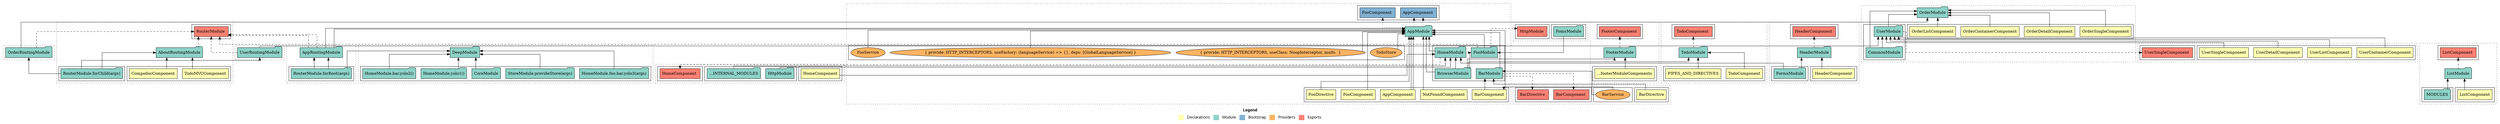 digraph dependencies { node [shape="rect", style="filled", colorscheme=set312]; ranksep=0.4; compound=false; remincross=true; splines=true; splines=ortho; rankdir=LR; rankdir=TB; rankdir=BT; label=<<table BORDER="0"> <tr> <td colspan="5" align="center"><b>Legend</b></td> </tr> <tr> <td> <table BORDER="0"> <tr> <td bgcolor="#ffffb3" width="20"></td> <td>  Declarations</td> </tr> </table> </td> <td> <table BORDER="0"> <tr> <td bgcolor="#8dd3c7" width="20"></td> <td>  Module</td> </tr> </table> </td> <td> <table BORDER="0"> <tr> <td bgcolor="#80b1d3" width="20"></td> <td>  Bootstrap</td> </tr> </table> </td> <td> <table BORDER="0"> <tr> <td bgcolor="#fdb462" width="20"></td> <td>  Providers</td> </tr> </table> </td> <td> <table BORDER="0"> <tr> <td bgcolor="#fb8072" width="20"></td> <td>  Exports</td> </tr> </table> </td> </tr></table>>; ratio=compress; fontname="sans-serif";  subgraph "cluster_AboutRoutingModule" { label=""; style="dotted";node [shape="folder", fillcolor=1]; subgraph cluster_AboutRoutingModule_declarations { style="solid";node [style="filled", shape="rect"]; node [fillcolor=2]; "TodoMVCComponent"; node [fillcolor=2]; "CompodocComponent"; }  "TodoMVCComponent" -> "AboutRoutingModule" [style="solid", lhead="cluster_AboutRoutingModule" ltail="cluster_AboutRoutingModule_declarations"]; subgraph "cluster_AboutRoutingModule_TodoMVCComponent_providers" { style="solid";  }  "CompodocComponent" -> "AboutRoutingModule" [style="solid", lhead="cluster_AboutRoutingModule" ltail="cluster_AboutRoutingModule_declarations"]; subgraph "cluster_AboutRoutingModule_CompodocComponent_providers" { style="solid";  }    subgraph cluster_AboutRoutingModule_imports { style="solid"; node [style="filled", fillcolor=1, shape="rect"];    "RouterModule.forChild(args)" [label="RouterModule.forChild(args)", shape="folder"];   }    "RouterModule.forChild(args)" -> "AboutRoutingModule" [lhead="cluster_AboutRoutingModule", ltail="cluster_AboutRoutingModule_imports"];     subgraph cluster_AboutRoutingModule_exports { style="solid";node [style="filled", fillcolor=4, shape="rect"];"RouterModule " [label="RouterModule ", shape="rect"]}  "AboutRoutingModule" -> "RouterModule " [style="dashed", ltail="cluster_AboutRoutingModule" lhead="cluster_AboutRoutingModule_exports"];    subgraph cluster_AboutRoutingModule_bootstrap { style="solid"; node [style="filled", fillcolor=5, shape="rect"];  }    subgraph cluster_AboutRoutingModule_providers { style="solid"; node [style="filled", fillcolor=6, shape="rect"];   }     }  subgraph "cluster_AppRoutingModule" { label=""; style="dotted";node [shape="folder", fillcolor=1]; subgraph cluster_AppRoutingModule_declarations { style="solid";node [style="filled", shape="rect"]; }    subgraph cluster_AppRoutingModule_imports { style="solid"; node [style="filled", fillcolor=1, shape="rect"];    "RouterModule.forRoot(args)" [label="RouterModule.forRoot(args)", shape="folder"];   }    "RouterModule.forRoot(args)" -> "AppRoutingModule" [lhead="cluster_AppRoutingModule", ltail="cluster_AppRoutingModule_imports"];     subgraph cluster_AppRoutingModule_exports { style="solid";node [style="filled", fillcolor=4, shape="rect"];"RouterModule " [label="RouterModule ", shape="rect"]}  "AppRoutingModule" -> "RouterModule " [style="dashed", ltail="cluster_AppRoutingModule" lhead="cluster_AppRoutingModule_exports"];    subgraph cluster_AppRoutingModule_bootstrap { style="solid"; node [style="filled", fillcolor=5, shape="rect"];  }    subgraph cluster_AppRoutingModule_providers { style="solid"; node [style="filled", fillcolor=6, shape="rect"];   }     }  subgraph "cluster_AppModule" { label=""; style="dotted";node [shape="folder", fillcolor=1]; subgraph cluster_AppModule_declarations { style="solid";node [style="filled", shape="rect"]; node [fillcolor=2]; "AppComponent"; }  "AppComponent" -> "AppModule" [style="solid", lhead="cluster_AppModule" ltail="cluster_AppModule_declarations"]; subgraph "cluster_AppModule_AppComponent_providers" { style="solid";  }    subgraph cluster_AppModule_imports { style="solid"; node [style="filled", fillcolor=1, shape="rect"];    "HomeModule" [label="HomeModule", shape="folder"];    "AppRoutingModule" [label="AppRoutingModule", shape="folder"];   }    "HomeModule" -> "AppModule" [lhead="cluster_AppModule", ltail="cluster_AppModule_imports"];    "AppRoutingModule" -> "AppModule" [lhead="cluster_AppModule", ltail="cluster_AppModule_imports"];     subgraph cluster_AppModule_exports { style="solid";node [style="filled", fillcolor=4, shape="rect"];}    subgraph cluster_AppModule_bootstrap { style="solid"; node [style="filled", fillcolor=5, shape="rect"];  "AppComponent " [label="AppComponent ", shape="rect"]  }  "AppModule" -> "AppComponent " [style="dotted", lhead="cluster_AppModule_bootstrap" ltail="cluster_AppModule"];    subgraph cluster_AppModule_providers { style="solid"; node [style="filled", fillcolor=6, shape="rect"];    "TodoStore" [label="TodoStore", shape="oval"];    "{ provide: HTTP_INTERCEPTORS, useClass: NoopInterceptor, multi:  }" [label="{ provide: HTTP_INTERCEPTORS, useClass: NoopInterceptor, multi:  }", shape="oval"];    "{ provide: HTTP_INTERCEPTORS, useFactory: (languageService) => {}, deps: [GlobalLanguageService] }" [label="{ provide: HTTP_INTERCEPTORS, useFactory: (languageService) => {}, deps: [GlobalLanguageService] }", shape="oval"];   }    "TodoStore" -> "AppModule" [lhead="cluster_AppModule", ltail="cluster_AppModule_providers"];    "{ provide: HTTP_INTERCEPTORS, useClass: NoopInterceptor, multi:  }" -> "AppModule" [lhead="cluster_AppModule", ltail="cluster_AppModule_providers"];    "{ provide: HTTP_INTERCEPTORS, useFactory: (languageService) => {}, deps: [GlobalLanguageService] }" -> "AppModule" [lhead="cluster_AppModule", ltail="cluster_AppModule_providers"];     }  subgraph "cluster_FooterModule" { label=""; style="dotted";node [shape="folder", fillcolor=1]; subgraph cluster_FooterModule_declarations { style="solid";node [style="filled", shape="rect"]; node [fillcolor=2]; "...footerModuleComponents"; }  "...footerModuleComponents" -> "FooterModule" [style="solid", lhead="cluster_FooterModule" ltail="cluster_FooterModule_declarations"]; subgraph "cluster_FooterModule_...footerModuleComponents_providers" { style="solid";  }    subgraph cluster_FooterModule_imports { style="solid"; node [style="filled", fillcolor=1, shape="rect"];    "BrowserModule" [label="BrowserModule", shape="folder"];   }    "BrowserModule" -> "FooterModule" [lhead="cluster_FooterModule", ltail="cluster_FooterModule_imports"];     subgraph cluster_FooterModule_exports { style="solid";node [style="filled", fillcolor=4, shape="rect"];"FooterComponent " [label="FooterComponent ", shape="rect"]}  "FooterModule" -> "FooterComponent " [style="dashed", ltail="cluster_FooterModule" lhead="cluster_FooterModule_exports"];    subgraph cluster_FooterModule_bootstrap { style="solid"; node [style="filled", fillcolor=5, shape="rect"];  }    subgraph cluster_FooterModule_providers { style="solid"; node [style="filled", fillcolor=6, shape="rect"];   }     }  subgraph "cluster_HeaderModule" { label=""; style="dotted";node [shape="folder", fillcolor=1]; subgraph cluster_HeaderModule_declarations { style="solid";node [style="filled", shape="rect"]; node [fillcolor=2]; "HeaderComponent"; }  "HeaderComponent" -> "HeaderModule" [style="solid", lhead="cluster_HeaderModule" ltail="cluster_HeaderModule_declarations"]; subgraph "cluster_HeaderModule_HeaderComponent_providers" { style="solid";  }    subgraph cluster_HeaderModule_imports { style="solid"; node [style="filled", fillcolor=1, shape="rect"];    "FormsModule" [label="FormsModule", shape="folder"];   }    "FormsModule" -> "HeaderModule" [lhead="cluster_HeaderModule", ltail="cluster_HeaderModule_imports"];     subgraph cluster_HeaderModule_exports { style="solid";node [style="filled", fillcolor=4, shape="rect"];"HeaderComponent " [label="HeaderComponent ", shape="rect"]}  "HeaderModule" -> "HeaderComponent " [style="dashed", ltail="cluster_HeaderModule" lhead="cluster_HeaderModule_exports"];    subgraph cluster_HeaderModule_bootstrap { style="solid"; node [style="filled", fillcolor=5, shape="rect"];  }    subgraph cluster_HeaderModule_providers { style="solid"; node [style="filled", fillcolor=6, shape="rect"];   }     }  subgraph "cluster_HomeModule" { label=""; style="dotted";node [shape="folder", fillcolor=1]; subgraph cluster_HomeModule_declarations { style="solid";node [style="filled", shape="rect"]; node [fillcolor=2]; "HomeComponent"; }  "HomeComponent" -> "HomeModule" [style="solid", lhead="cluster_HomeModule" ltail="cluster_HomeModule_declarations"]; subgraph "cluster_HomeModule_HomeComponent_providers" { style="solid";  }    subgraph cluster_HomeModule_imports { style="solid"; node [style="filled", fillcolor=1, shape="rect"];    "BrowserModule" [label="BrowserModule", shape="folder"];    "FormsModule" [label="FormsModule", shape="folder"];    "HttpModule" [label="HttpModule", shape="folder"];    "...INTERNAL_MODULES" [label="...INTERNAL_MODULES", shape="folder"];   }    "BrowserModule" -> "HomeModule" [lhead="cluster_HomeModule", ltail="cluster_HomeModule_imports"];    "FormsModule" -> "HomeModule" [lhead="cluster_HomeModule", ltail="cluster_HomeModule_imports"];    "HttpModule" -> "HomeModule" [lhead="cluster_HomeModule", ltail="cluster_HomeModule_imports"];    "...INTERNAL_MODULES" -> "HomeModule" [lhead="cluster_HomeModule", ltail="cluster_HomeModule_imports"];     subgraph cluster_HomeModule_exports { style="solid";node [style="filled", fillcolor=4, shape="rect"];"HomeComponent " [label="HomeComponent ", shape="rect"]}  "HomeModule" -> "HomeComponent " [style="dashed", ltail="cluster_HomeModule" lhead="cluster_HomeModule_exports"];    subgraph cluster_HomeModule_bootstrap { style="solid"; node [style="filled", fillcolor=5, shape="rect"];  }    subgraph cluster_HomeModule_providers { style="solid"; node [style="filled", fillcolor=6, shape="rect"];   }     }  subgraph "cluster_ListModule" { label=""; style="dotted";node [shape="folder", fillcolor=1]; subgraph cluster_ListModule_declarations { style="solid";node [style="filled", shape="rect"]; node [fillcolor=2]; "ListComponent"; }  "ListComponent" -> "ListModule" [style="solid", lhead="cluster_ListModule" ltail="cluster_ListModule_declarations"]; subgraph "cluster_ListModule_ListComponent_providers" { style="solid";  }    subgraph cluster_ListModule_imports { style="solid"; node [style="filled", fillcolor=1, shape="rect"];    "MODULES" [label="MODULES", shape="folder"];   }    "MODULES" -> "ListModule" [lhead="cluster_ListModule", ltail="cluster_ListModule_imports"];     subgraph cluster_ListModule_exports { style="solid";node [style="filled", fillcolor=4, shape="rect"];"ListComponent " [label="ListComponent ", shape="rect"]}  "ListModule" -> "ListComponent " [style="dashed", ltail="cluster_ListModule" lhead="cluster_ListModule_exports"];    subgraph cluster_ListModule_bootstrap { style="solid"; node [style="filled", fillcolor=5, shape="rect"];  }    subgraph cluster_ListModule_providers { style="solid"; node [style="filled", fillcolor=6, shape="rect"];   }     }  subgraph "cluster_TodoModule" { label=""; style="dotted";node [shape="folder", fillcolor=1]; subgraph cluster_TodoModule_declarations { style="solid";node [style="filled", shape="rect"]; node [fillcolor=2]; "TodoComponent"; node [fillcolor=2]; "PIPES_AND_DIRECTIVES"; }  "TodoComponent" -> "TodoModule" [style="solid", lhead="cluster_TodoModule" ltail="cluster_TodoModule_declarations"]; subgraph "cluster_TodoModule_TodoComponent_providers" { style="solid";  }  "PIPES_AND_DIRECTIVES" -> "TodoModule" [style="solid", lhead="cluster_TodoModule" ltail="cluster_TodoModule_declarations"]; subgraph "cluster_TodoModule_PIPES_AND_DIRECTIVES_providers" { style="solid";  }    subgraph cluster_TodoModule_imports { style="solid"; node [style="filled", fillcolor=1, shape="rect"];    "BrowserModule" [label="BrowserModule", shape="folder"];   }    "BrowserModule" -> "TodoModule" [lhead="cluster_TodoModule", ltail="cluster_TodoModule_imports"];     subgraph cluster_TodoModule_exports { style="solid";node [style="filled", fillcolor=4, shape="rect"];"TodoComponent " [label="TodoComponent ", shape="rect"]}  "TodoModule" -> "TodoComponent " [style="dashed", ltail="cluster_TodoModule" lhead="cluster_TodoModule_exports"];    subgraph cluster_TodoModule_bootstrap { style="solid"; node [style="filled", fillcolor=5, shape="rect"];  }    subgraph cluster_TodoModule_providers { style="solid"; node [style="filled", fillcolor=6, shape="rect"];   }     }  subgraph "cluster_AppModule" { label=""; style="dotted";node [shape="folder", fillcolor=1]; subgraph cluster_AppModule_declarations { style="solid";node [style="filled", shape="rect"]; node [fillcolor=2]; "FooDirective"; node [fillcolor=2]; "FooComponent"; node [fillcolor=2]; "BarComponent"; }  "FooDirective" -> "AppModule" [style="solid", lhead="cluster_AppModule" ltail="cluster_AppModule_declarations"]; subgraph "cluster_AppModule_FooDirective_providers" { style="solid";  }  "FooComponent" -> "AppModule" [style="solid", lhead="cluster_AppModule" ltail="cluster_AppModule_declarations"]; subgraph "cluster_AppModule_FooComponent_providers" { style="solid";  }  "BarComponent" -> "AppModule" [style="solid", lhead="cluster_AppModule" ltail="cluster_AppModule_declarations"]; subgraph "cluster_AppModule_BarComponent_providers" { style="solid";  }    subgraph cluster_AppModule_imports { style="solid"; node [style="filled", fillcolor=1, shape="rect"];    "BarModule" [label="BarModule", shape="folder"];    "FooModule" [label="FooModule", shape="folder"];   }    "BarModule" -> "AppModule" [lhead="cluster_AppModule", ltail="cluster_AppModule_imports"];    "FooModule" -> "AppModule" [lhead="cluster_AppModule", ltail="cluster_AppModule_imports"];     subgraph cluster_AppModule_exports { style="solid";node [style="filled", fillcolor=4, shape="rect"];}    subgraph cluster_AppModule_bootstrap { style="solid"; node [style="filled", fillcolor=5, shape="rect"];  "FooComponent " [label="FooComponent ", shape="rect"]  }  "AppModule" -> "FooComponent " [style="dotted", lhead="cluster_AppModule_bootstrap" ltail="cluster_AppModule"];    subgraph cluster_AppModule_providers { style="solid"; node [style="filled", fillcolor=6, shape="rect"];    "FooService" [label="FooService", shape="oval"];   }    "FooService" -> "AppModule" [lhead="cluster_AppModule", ltail="cluster_AppModule_providers"];     }  subgraph "cluster_BarModule" { label=""; style="dotted";node [shape="folder", fillcolor=1]; subgraph cluster_BarModule_declarations { style="solid";node [style="filled", shape="rect"]; node [fillcolor=2]; "BarDirective"; node [fillcolor=2]; "BarComponent"; }  "BarDirective" -> "BarModule" [style="solid", lhead="cluster_BarModule" ltail="cluster_BarModule_declarations"]; subgraph "cluster_BarModule_BarDirective_providers" { style="solid";  }  "BarComponent" -> "BarModule" [style="solid", lhead="cluster_BarModule" ltail="cluster_BarModule_declarations"]; subgraph "cluster_BarModule_BarComponent_providers" { style="solid";  node [fillcolor=6, shape="oval", style="filled"]; "BarService" -> "BarComponent" [lhead="cluster_BarModule_declarations" ltail="cluster_BarModule_BarComponent_providers"];  }    subgraph cluster_BarModule_imports { style="solid"; node [style="filled", fillcolor=1, shape="rect"];   }     subgraph cluster_BarModule_exports { style="solid";node [style="filled", fillcolor=4, shape="rect"];"BarDirective " [label="BarDirective ", shape="rect"]"BarComponent " [label="BarComponent ", shape="rect"]}  "BarModule" -> "BarDirective " [style="dashed", ltail="cluster_BarModule" lhead="cluster_BarModule_exports"];  "BarModule" -> "BarComponent " [style="dashed", ltail="cluster_BarModule" lhead="cluster_BarModule_exports"];    subgraph cluster_BarModule_bootstrap { style="solid"; node [style="filled", fillcolor=5, shape="rect"];  }    subgraph cluster_BarModule_providers { style="solid"; node [style="filled", fillcolor=6, shape="rect"];    "BarService" [label="BarService", shape="oval"];   }    "BarService" -> "BarModule" [lhead="cluster_BarModule", ltail="cluster_BarModule_providers"];     }  subgraph "cluster_DeepModule" { label=""; style="dotted";node [shape="folder", fillcolor=1]; subgraph cluster_DeepModule_declarations { style="solid";node [style="filled", shape="rect"]; }    subgraph cluster_DeepModule_imports { style="solid"; node [style="filled", fillcolor=1, shape="rect"];    "RouterModule.forRoot(args)" [label="RouterModule.forRoot(args)", shape="folder"];    "StoreModule.provideStore(args)" [label="StoreModule.provideStore(args)", shape="folder"];    "CoreModule" [label="CoreModule", shape="folder"];    "HomeModule.yolo1()" [label="HomeModule.yolo1()", shape="folder"];    "HomeModule.bar.yolo2()" [label="HomeModule.bar.yolo2()", shape="folder"];    "HomeModule.foo.bar.yolo3(args)" [label="HomeModule.foo.bar.yolo3(args)", shape="folder"];   }    "RouterModule.forRoot(args)" -> "DeepModule" [lhead="cluster_DeepModule", ltail="cluster_DeepModule_imports"];    "StoreModule.provideStore(args)" -> "DeepModule" [lhead="cluster_DeepModule", ltail="cluster_DeepModule_imports"];    "CoreModule" -> "DeepModule" [lhead="cluster_DeepModule", ltail="cluster_DeepModule_imports"];    "HomeModule.yolo1()" -> "DeepModule" [lhead="cluster_DeepModule", ltail="cluster_DeepModule_imports"];    "HomeModule.bar.yolo2()" -> "DeepModule" [lhead="cluster_DeepModule", ltail="cluster_DeepModule_imports"];    "HomeModule.foo.bar.yolo3(args)" -> "DeepModule" [lhead="cluster_DeepModule", ltail="cluster_DeepModule_imports"];     subgraph cluster_DeepModule_exports { style="solid";node [style="filled", fillcolor=4, shape="rect"];}    subgraph cluster_DeepModule_bootstrap { style="solid"; node [style="filled", fillcolor=5, shape="rect"];  }    subgraph cluster_DeepModule_providers { style="solid"; node [style="filled", fillcolor=6, shape="rect"];   }     }  subgraph "cluster_EmptyModule" { label=""; style="dotted";node [shape="folder", fillcolor=1]; subgraph cluster_EmptyModule_declarations { style="solid";node [style="filled", shape="rect"]; }    subgraph cluster_EmptyModule_imports { style="solid"; node [style="filled", fillcolor=1, shape="rect"];   }     subgraph cluster_EmptyModule_exports { style="solid";node [style="filled", fillcolor=4, shape="rect"];}    subgraph cluster_EmptyModule_bootstrap { style="solid"; node [style="filled", fillcolor=5, shape="rect"];  }    subgraph cluster_EmptyModule_providers { style="solid"; node [style="filled", fillcolor=6, shape="rect"];   }     }  subgraph "cluster_FooModule" { label=""; style="dotted";node [shape="folder", fillcolor=1]; subgraph cluster_FooModule_declarations { style="solid";node [style="filled", shape="rect"]; }    subgraph cluster_FooModule_imports { style="solid"; node [style="filled", fillcolor=1, shape="rect"];    "BrowserModule" [label="BrowserModule", shape="folder"];    "FomsModule" [label="FomsModule", shape="folder"];   }    "BrowserModule" -> "FooModule" [lhead="cluster_FooModule", ltail="cluster_FooModule_imports"];    "FomsModule" -> "FooModule" [lhead="cluster_FooModule", ltail="cluster_FooModule_imports"];     subgraph cluster_FooModule_exports { style="solid";node [style="filled", fillcolor=4, shape="rect"];"RouterModule " [label="RouterModule ", shape="rect"]"HttpModule " [label="HttpModule ", shape="rect"]}  "FooModule" -> "RouterModule " [style="dashed", ltail="cluster_FooModule" lhead="cluster_FooModule_exports"];  "FooModule" -> "HttpModule " [style="dashed", ltail="cluster_FooModule" lhead="cluster_FooModule_exports"];    subgraph cluster_FooModule_bootstrap { style="solid"; node [style="filled", fillcolor=5, shape="rect"];  }    subgraph cluster_FooModule_providers { style="solid"; node [style="filled", fillcolor=6, shape="rect"];   }     }  subgraph "cluster_AppRoutingModule" { label=""; style="dotted";node [shape="folder", fillcolor=1]; subgraph cluster_AppRoutingModule_declarations { style="solid";node [style="filled", shape="rect"]; }    subgraph cluster_AppRoutingModule_imports { style="solid"; node [style="filled", fillcolor=1, shape="rect"];    "RouterModule.forRoot(args)" [label="RouterModule.forRoot(args)", shape="folder"];   }    "RouterModule.forRoot(args)" -> "AppRoutingModule" [lhead="cluster_AppRoutingModule", ltail="cluster_AppRoutingModule_imports"];     subgraph cluster_AppRoutingModule_exports { style="solid";node [style="filled", fillcolor=4, shape="rect"];"RouterModule " [label="RouterModule ", shape="rect"]}  "AppRoutingModule" -> "RouterModule " [style="dashed", ltail="cluster_AppRoutingModule" lhead="cluster_AppRoutingModule_exports"];    subgraph cluster_AppRoutingModule_bootstrap { style="solid"; node [style="filled", fillcolor=5, shape="rect"];  }    subgraph cluster_AppRoutingModule_providers { style="solid"; node [style="filled", fillcolor=6, shape="rect"];   }     }  subgraph "cluster_AppModule" { label=""; style="dotted";node [shape="folder", fillcolor=1]; subgraph cluster_AppModule_declarations { style="solid";node [style="filled", shape="rect"]; node [fillcolor=2]; "AppComponent"; node [fillcolor=2]; "NotFoundComponent"; }  "AppComponent" -> "AppModule" [style="solid", lhead="cluster_AppModule" ltail="cluster_AppModule_declarations"]; subgraph "cluster_AppModule_AppComponent_providers" { style="solid";  }  "NotFoundComponent" -> "AppModule" [style="solid", lhead="cluster_AppModule" ltail="cluster_AppModule_declarations"]; subgraph "cluster_AppModule_NotFoundComponent_providers" { style="solid";  }    subgraph cluster_AppModule_imports { style="solid"; node [style="filled", fillcolor=1, shape="rect"];    "BrowserModule" [label="BrowserModule", shape="folder"];    "AppRoutingModule" [label="AppRoutingModule", shape="folder"];   }    "BrowserModule" -> "AppModule" [lhead="cluster_AppModule", ltail="cluster_AppModule_imports"];    "AppRoutingModule" -> "AppModule" [lhead="cluster_AppModule", ltail="cluster_AppModule_imports"];     subgraph cluster_AppModule_exports { style="solid";node [style="filled", fillcolor=4, shape="rect"];}    subgraph cluster_AppModule_bootstrap { style="solid"; node [style="filled", fillcolor=5, shape="rect"];  "AppComponent " [label="AppComponent ", shape="rect"]  }  "AppModule" -> "AppComponent " [style="dotted", lhead="cluster_AppModule_bootstrap" ltail="cluster_AppModule"];    subgraph cluster_AppModule_providers { style="solid"; node [style="filled", fillcolor=6, shape="rect"];   }     }  subgraph "cluster_OrderRoutingModule" { label=""; style="dotted";node [shape="folder", fillcolor=1]; subgraph cluster_OrderRoutingModule_declarations { style="solid";node [style="filled", shape="rect"]; }    subgraph cluster_OrderRoutingModule_imports { style="solid"; node [style="filled", fillcolor=1, shape="rect"];    "RouterModule.forChild(args)" [label="RouterModule.forChild(args)", shape="folder"];   }    "RouterModule.forChild(args)" -> "OrderRoutingModule" [lhead="cluster_OrderRoutingModule", ltail="cluster_OrderRoutingModule_imports"];     subgraph cluster_OrderRoutingModule_exports { style="solid";node [style="filled", fillcolor=4, shape="rect"];"RouterModule " [label="RouterModule ", shape="rect"]}  "OrderRoutingModule" -> "RouterModule " [style="dashed", ltail="cluster_OrderRoutingModule" lhead="cluster_OrderRoutingModule_exports"];    subgraph cluster_OrderRoutingModule_bootstrap { style="solid"; node [style="filled", fillcolor=5, shape="rect"];  }    subgraph cluster_OrderRoutingModule_providers { style="solid"; node [style="filled", fillcolor=6, shape="rect"];   }     }  subgraph "cluster_OrderModule" { label=""; style="dotted";node [shape="folder", fillcolor=1]; subgraph cluster_OrderModule_declarations { style="solid";node [style="filled", shape="rect"]; node [fillcolor=2]; "OrderContainerComponent"; node [fillcolor=2]; "OrderListComponent"; node [fillcolor=2]; "OrderSingleComponent"; node [fillcolor=2]; "OrderDetailComponent"; }  "OrderContainerComponent" -> "OrderModule" [style="solid", lhead="cluster_OrderModule" ltail="cluster_OrderModule_declarations"]; subgraph "cluster_OrderModule_OrderContainerComponent_providers" { style="solid";  }  "OrderListComponent" -> "OrderModule" [style="solid", lhead="cluster_OrderModule" ltail="cluster_OrderModule_declarations"]; subgraph "cluster_OrderModule_OrderListComponent_providers" { style="solid";  }  "OrderSingleComponent" -> "OrderModule" [style="solid", lhead="cluster_OrderModule" ltail="cluster_OrderModule_declarations"]; subgraph "cluster_OrderModule_OrderSingleComponent_providers" { style="solid";  }  "OrderDetailComponent" -> "OrderModule" [style="solid", lhead="cluster_OrderModule" ltail="cluster_OrderModule_declarations"]; subgraph "cluster_OrderModule_OrderDetailComponent_providers" { style="solid";  }    subgraph cluster_OrderModule_imports { style="solid"; node [style="filled", fillcolor=1, shape="rect"];    "CommonModule" [label="CommonModule", shape="folder"];    "OrderRoutingModule" [label="OrderRoutingModule", shape="folder"];    "UserModule" [label="UserModule", shape="folder"];   }    "CommonModule" -> "OrderModule" [lhead="cluster_OrderModule", ltail="cluster_OrderModule_imports"];    "OrderRoutingModule" -> "OrderModule" [lhead="cluster_OrderModule", ltail="cluster_OrderModule_imports"];    "UserModule" -> "OrderModule" [lhead="cluster_OrderModule", ltail="cluster_OrderModule_imports"];     subgraph cluster_OrderModule_exports { style="solid";node [style="filled", fillcolor=4, shape="rect"];}    subgraph cluster_OrderModule_bootstrap { style="solid"; node [style="filled", fillcolor=5, shape="rect"];  }    subgraph cluster_OrderModule_providers { style="solid"; node [style="filled", fillcolor=6, shape="rect"];   }     }  subgraph "cluster_UserRoutingModule" { label=""; style="dotted";node [shape="folder", fillcolor=1]; subgraph cluster_UserRoutingModule_declarations { style="solid";node [style="filled", shape="rect"]; }    subgraph cluster_UserRoutingModule_imports { style="solid"; node [style="filled", fillcolor=1, shape="rect"];    "RouterModule.forChild(args)" [label="RouterModule.forChild(args)", shape="folder"];   }    "RouterModule.forChild(args)" -> "UserRoutingModule" [lhead="cluster_UserRoutingModule", ltail="cluster_UserRoutingModule_imports"];     subgraph cluster_UserRoutingModule_exports { style="solid";node [style="filled", fillcolor=4, shape="rect"];"RouterModule " [label="RouterModule ", shape="rect"]}  "UserRoutingModule" -> "RouterModule " [style="dashed", ltail="cluster_UserRoutingModule" lhead="cluster_UserRoutingModule_exports"];    subgraph cluster_UserRoutingModule_bootstrap { style="solid"; node [style="filled", fillcolor=5, shape="rect"];  }    subgraph cluster_UserRoutingModule_providers { style="solid"; node [style="filled", fillcolor=6, shape="rect"];   }     }  subgraph "cluster_UserModule" { label=""; style="dotted";node [shape="folder", fillcolor=1]; subgraph cluster_UserModule_declarations { style="solid";node [style="filled", shape="rect"]; node [fillcolor=2]; "UserContainerComponent"; node [fillcolor=2]; "UserListComponent"; node [fillcolor=2]; "UserDetailComponent"; node [fillcolor=2]; "UserSingleComponent"; }  "UserContainerComponent" -> "UserModule" [style="solid", lhead="cluster_UserModule" ltail="cluster_UserModule_declarations"]; subgraph "cluster_UserModule_UserContainerComponent_providers" { style="solid";  }  "UserListComponent" -> "UserModule" [style="solid", lhead="cluster_UserModule" ltail="cluster_UserModule_declarations"]; subgraph "cluster_UserModule_UserListComponent_providers" { style="solid";  }  "UserDetailComponent" -> "UserModule" [style="solid", lhead="cluster_UserModule" ltail="cluster_UserModule_declarations"]; subgraph "cluster_UserModule_UserDetailComponent_providers" { style="solid";  }  "UserSingleComponent" -> "UserModule" [style="solid", lhead="cluster_UserModule" ltail="cluster_UserModule_declarations"]; subgraph "cluster_UserModule_UserSingleComponent_providers" { style="solid";  }    subgraph cluster_UserModule_imports { style="solid"; node [style="filled", fillcolor=1, shape="rect"];    "CommonModule" [label="CommonModule", shape="folder"];    "UserRoutingModule" [label="UserRoutingModule", shape="folder"];   }    "CommonModule" -> "UserModule" [lhead="cluster_UserModule", ltail="cluster_UserModule_imports"];    "UserRoutingModule" -> "UserModule" [lhead="cluster_UserModule", ltail="cluster_UserModule_imports"];     subgraph cluster_UserModule_exports { style="solid";node [style="filled", fillcolor=4, shape="rect"];"UserSingleComponent " [label="UserSingleComponent ", shape="rect"]}  "UserModule" -> "UserSingleComponent " [style="dashed", ltail="cluster_UserModule" lhead="cluster_UserModule_exports"];    subgraph cluster_UserModule_bootstrap { style="solid"; node [style="filled", fillcolor=5, shape="rect"];  }    subgraph cluster_UserModule_providers { style="solid"; node [style="filled", fillcolor=6, shape="rect"];   }     }  }